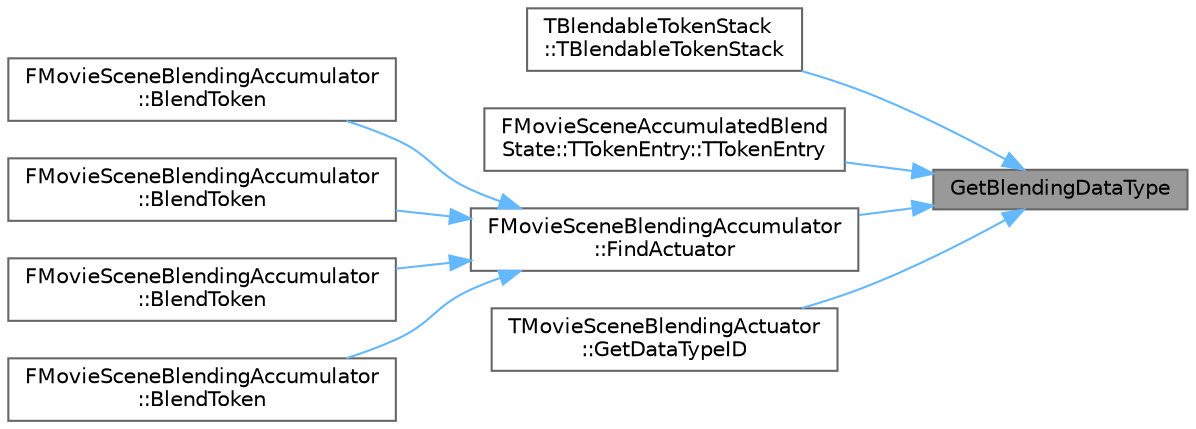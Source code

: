 digraph "GetBlendingDataType"
{
 // INTERACTIVE_SVG=YES
 // LATEX_PDF_SIZE
  bgcolor="transparent";
  edge [fontname=Helvetica,fontsize=10,labelfontname=Helvetica,labelfontsize=10];
  node [fontname=Helvetica,fontsize=10,shape=box,height=0.2,width=0.4];
  rankdir="RL";
  Node1 [id="Node000001",label="GetBlendingDataType",height=0.2,width=0.4,color="gray40", fillcolor="grey60", style="filled", fontcolor="black",tooltip="Template to access the type ID for a given blendable data type Care should be taken to ensure that on..."];
  Node1 -> Node2 [id="edge1_Node000001_Node000002",dir="back",color="steelblue1",style="solid",tooltip=" "];
  Node2 [id="Node000002",label="TBlendableTokenStack\l::TBlendableTokenStack",height=0.2,width=0.4,color="grey40", fillcolor="white", style="filled",URL="$dd/d62/structTBlendableTokenStack.html#a5fd7ec3473538af2148f2f368c1a6e96",tooltip=" "];
  Node1 -> Node3 [id="edge2_Node000001_Node000003",dir="back",color="steelblue1",style="solid",tooltip=" "];
  Node3 [id="Node000003",label="FMovieSceneAccumulatedBlend\lState::TTokenEntry::TTokenEntry",height=0.2,width=0.4,color="grey40", fillcolor="white", style="filled",URL="$dc/d65/structFMovieSceneAccumulatedBlendState_1_1TTokenEntry.html#a67f598df1774623b236dbee1e9d65130",tooltip=" "];
  Node1 -> Node4 [id="edge3_Node000001_Node000004",dir="back",color="steelblue1",style="solid",tooltip=" "];
  Node4 [id="Node000004",label="FMovieSceneBlendingAccumulator\l::FindActuator",height=0.2,width=0.4,color="grey40", fillcolor="white", style="filled",URL="$d4/d97/structFMovieSceneBlendingAccumulator.html#aab952fb95e6666f63599d9eff75ddfbb",tooltip="Find an existing actuator with the specified ID that operates on a specific data type."];
  Node4 -> Node5 [id="edge4_Node000004_Node000005",dir="back",color="steelblue1",style="solid",tooltip=" "];
  Node5 [id="Node000005",label="FMovieSceneBlendingAccumulator\l::BlendToken",height=0.2,width=0.4,color="grey40", fillcolor="white", style="filled",URL="$d4/d97/structFMovieSceneBlendingAccumulator.html#aadca69e1352c3849269e9a9689a220e5",tooltip=" "];
  Node4 -> Node6 [id="edge5_Node000004_Node000006",dir="back",color="steelblue1",style="solid",tooltip=" "];
  Node6 [id="Node000006",label="FMovieSceneBlendingAccumulator\l::BlendToken",height=0.2,width=0.4,color="grey40", fillcolor="white", style="filled",URL="$d4/d97/structFMovieSceneBlendingAccumulator.html#a653e69b1585d1980406ad26dfe8293b3",tooltip="Add a token that will be blended together with other tokens of the same type and actuator this frame,..."];
  Node4 -> Node7 [id="edge6_Node000004_Node000007",dir="back",color="steelblue1",style="solid",tooltip=" "];
  Node7 [id="Node000007",label="FMovieSceneBlendingAccumulator\l::BlendToken",height=0.2,width=0.4,color="grey40", fillcolor="white", style="filled",URL="$d4/d97/structFMovieSceneBlendingAccumulator.html#aea2c5120a2827355abcd5a1884accddf",tooltip=" "];
  Node4 -> Node8 [id="edge7_Node000004_Node000008",dir="back",color="steelblue1",style="solid",tooltip=" "];
  Node8 [id="Node000008",label="FMovieSceneBlendingAccumulator\l::BlendToken",height=0.2,width=0.4,color="grey40", fillcolor="white", style="filled",URL="$d4/d97/structFMovieSceneBlendingAccumulator.html#a74604cf1a1e172e5466eb2d052bdd91c",tooltip="Add a global token (not bound to a particular object) that will be blended together with other tokens..."];
  Node1 -> Node9 [id="edge8_Node000001_Node000009",dir="back",color="steelblue1",style="solid",tooltip=" "];
  Node9 [id="Node000009",label="TMovieSceneBlendingActuator\l::GetDataTypeID",height=0.2,width=0.4,color="grey40", fillcolor="white", style="filled",URL="$d7/dd4/structTMovieSceneBlendingActuator.html#a147c6ad7a544b4cbc9f30edaae44cdf3",tooltip="Access an identifier for the data type that this actuator can use."];
}
